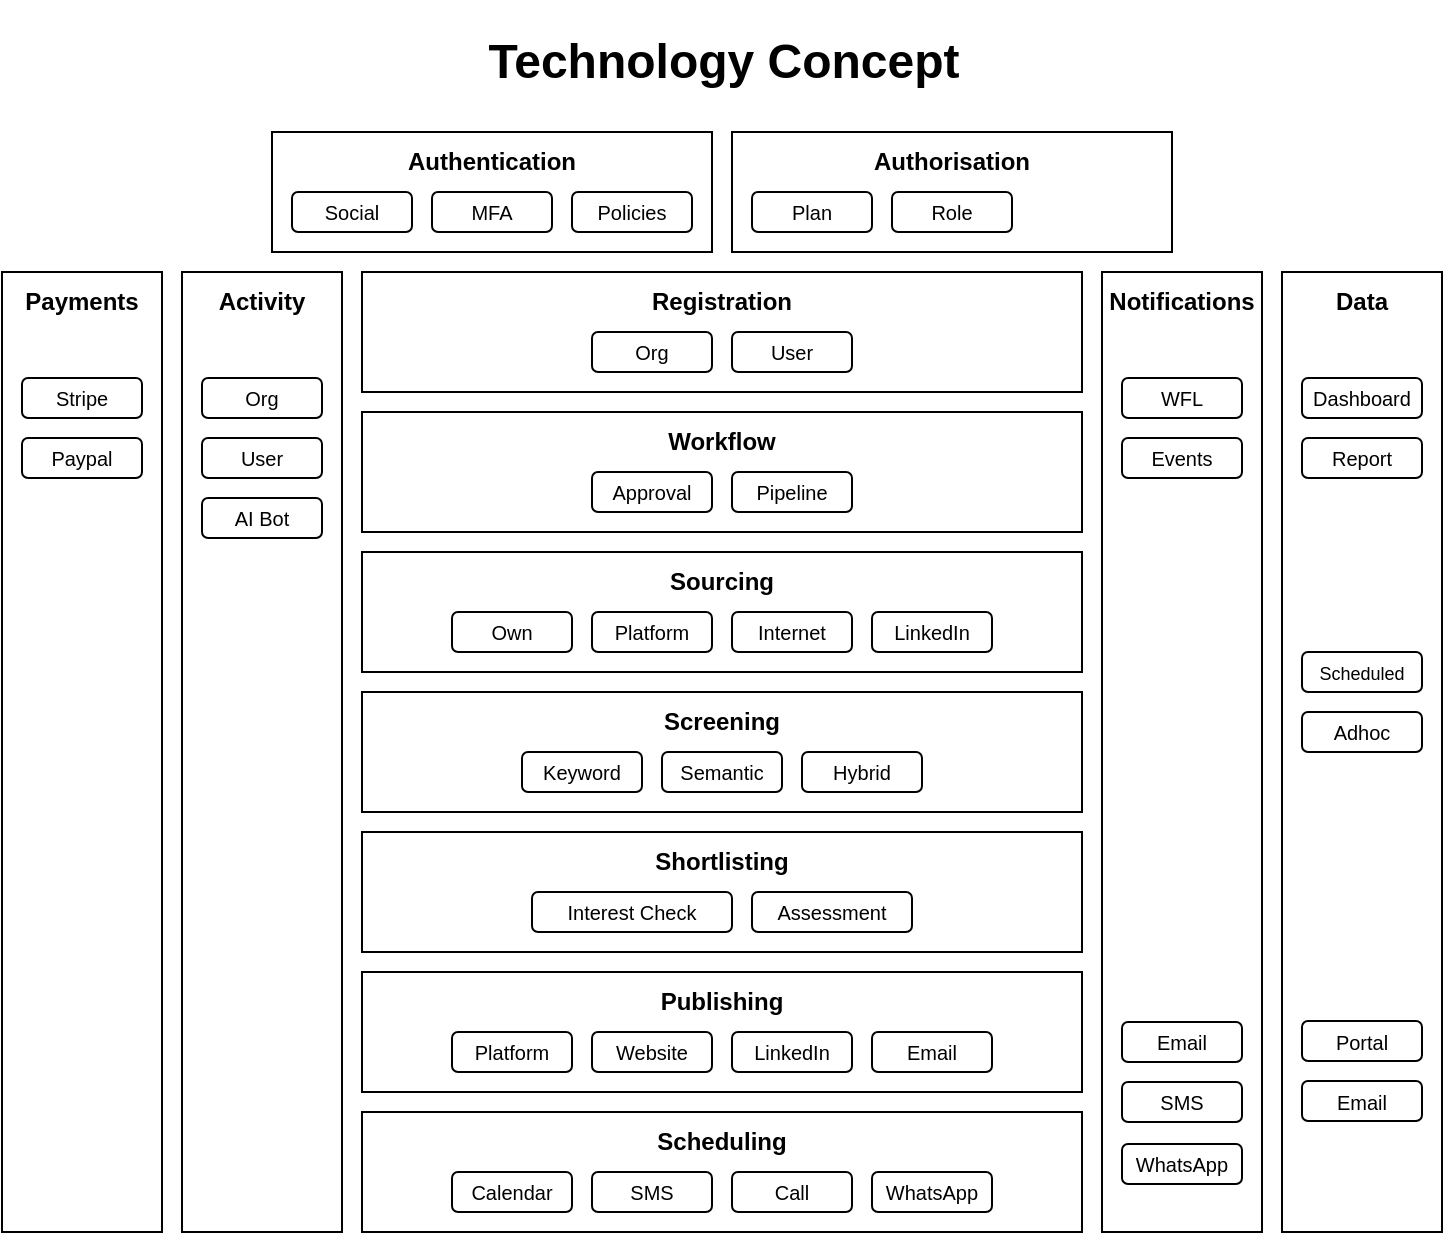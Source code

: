 <mxfile>
    <diagram id="me39RAnqOAw9CXkMB7NL" name="Page-1">
        <mxGraphModel dx="1563" dy="907" grid="1" gridSize="10" guides="1" tooltips="1" connect="1" arrows="1" fold="1" page="1" pageScale="1" pageWidth="827" pageHeight="1169" math="0" shadow="0">
            <root>
                <mxCell id="0"/>
                <mxCell id="1" parent="0"/>
                <mxCell id="8" value="" style="rounded=0;whiteSpace=wrap;html=1;" vertex="1" parent="1">
                    <mxGeometry x="234" y="190" width="360" height="60" as="geometry"/>
                </mxCell>
                <mxCell id="4" value="&lt;font style=&quot;font-size: 10px;&quot;&gt;Org&lt;/font&gt;" style="rounded=1;whiteSpace=wrap;html=1;" vertex="1" parent="1">
                    <mxGeometry x="349" y="220" width="60" height="20" as="geometry"/>
                </mxCell>
                <mxCell id="5" value="&lt;font style=&quot;font-size: 10px;&quot;&gt;User&lt;/font&gt;" style="rounded=1;whiteSpace=wrap;html=1;" vertex="1" parent="1">
                    <mxGeometry x="419" y="220" width="60" height="20" as="geometry"/>
                </mxCell>
                <mxCell id="10" value="&lt;b&gt;Registration&lt;/b&gt;" style="text;strokeColor=none;align=center;fillColor=none;html=1;verticalAlign=middle;whiteSpace=wrap;rounded=0;" vertex="1" parent="1">
                    <mxGeometry x="384" y="190" width="60" height="30" as="geometry"/>
                </mxCell>
                <mxCell id="12" value="" style="rounded=0;whiteSpace=wrap;html=1;" vertex="1" parent="1">
                    <mxGeometry x="234" y="260" width="360" height="60" as="geometry"/>
                </mxCell>
                <mxCell id="13" value="&lt;font style=&quot;font-size: 10px;&quot;&gt;Approval&lt;/font&gt;" style="rounded=1;whiteSpace=wrap;html=1;" vertex="1" parent="1">
                    <mxGeometry x="349" y="290" width="60" height="20" as="geometry"/>
                </mxCell>
                <mxCell id="14" value="&lt;font style=&quot;font-size: 10px;&quot;&gt;Pipeline&lt;/font&gt;" style="rounded=1;whiteSpace=wrap;html=1;" vertex="1" parent="1">
                    <mxGeometry x="419" y="290" width="60" height="20" as="geometry"/>
                </mxCell>
                <mxCell id="15" value="&lt;b&gt;Workflow&lt;/b&gt;" style="text;strokeColor=none;align=center;fillColor=none;html=1;verticalAlign=middle;whiteSpace=wrap;rounded=0;" vertex="1" parent="1">
                    <mxGeometry x="384" y="260" width="60" height="30" as="geometry"/>
                </mxCell>
                <mxCell id="21" value="" style="rounded=0;whiteSpace=wrap;html=1;" vertex="1" parent="1">
                    <mxGeometry x="234" y="330" width="360" height="60" as="geometry"/>
                </mxCell>
                <mxCell id="22" value="&lt;font style=&quot;font-size: 10px;&quot;&gt;Own&lt;/font&gt;" style="rounded=1;whiteSpace=wrap;html=1;" vertex="1" parent="1">
                    <mxGeometry x="279" y="360" width="60" height="20" as="geometry"/>
                </mxCell>
                <mxCell id="23" value="&lt;font style=&quot;font-size: 10px;&quot;&gt;Platform&lt;/font&gt;" style="rounded=1;whiteSpace=wrap;html=1;" vertex="1" parent="1">
                    <mxGeometry x="349" y="360" width="60" height="20" as="geometry"/>
                </mxCell>
                <mxCell id="24" value="&lt;b&gt;Sourcing&lt;/b&gt;" style="text;strokeColor=none;align=center;fillColor=none;html=1;verticalAlign=middle;whiteSpace=wrap;rounded=0;" vertex="1" parent="1">
                    <mxGeometry x="384" y="330" width="60" height="30" as="geometry"/>
                </mxCell>
                <mxCell id="25" value="&lt;font style=&quot;font-size: 10px;&quot;&gt;Internet&lt;/font&gt;" style="rounded=1;whiteSpace=wrap;html=1;" vertex="1" parent="1">
                    <mxGeometry x="419" y="360" width="60" height="20" as="geometry"/>
                </mxCell>
                <mxCell id="26" value="&lt;font style=&quot;font-size: 10px;&quot;&gt;LinkedIn&lt;/font&gt;" style="rounded=1;whiteSpace=wrap;html=1;" vertex="1" parent="1">
                    <mxGeometry x="489" y="360" width="60" height="20" as="geometry"/>
                </mxCell>
                <mxCell id="28" value="" style="rounded=0;whiteSpace=wrap;html=1;" vertex="1" parent="1">
                    <mxGeometry x="234" y="400" width="360" height="60" as="geometry"/>
                </mxCell>
                <mxCell id="29" value="&lt;font style=&quot;font-size: 10px;&quot;&gt;Keyword&lt;/font&gt;" style="rounded=1;whiteSpace=wrap;html=1;" vertex="1" parent="1">
                    <mxGeometry x="314" y="430" width="60" height="20" as="geometry"/>
                </mxCell>
                <mxCell id="30" value="&lt;font style=&quot;font-size: 10px;&quot;&gt;Semantic&lt;/font&gt;" style="rounded=1;whiteSpace=wrap;html=1;" vertex="1" parent="1">
                    <mxGeometry x="384" y="430" width="60" height="20" as="geometry"/>
                </mxCell>
                <mxCell id="31" value="&lt;b&gt;Screening&lt;/b&gt;" style="text;strokeColor=none;align=center;fillColor=none;html=1;verticalAlign=middle;whiteSpace=wrap;rounded=0;" vertex="1" parent="1">
                    <mxGeometry x="384" y="400" width="60" height="30" as="geometry"/>
                </mxCell>
                <mxCell id="32" value="&lt;font style=&quot;font-size: 10px;&quot;&gt;Hybrid&lt;/font&gt;" style="rounded=1;whiteSpace=wrap;html=1;" vertex="1" parent="1">
                    <mxGeometry x="454" y="430" width="60" height="20" as="geometry"/>
                </mxCell>
                <mxCell id="34" value="" style="rounded=0;whiteSpace=wrap;html=1;" vertex="1" parent="1">
                    <mxGeometry x="234" y="470" width="360" height="60" as="geometry"/>
                </mxCell>
                <mxCell id="35" value="&lt;font style=&quot;font-size: 10px;&quot;&gt;Interest Check&lt;/font&gt;" style="rounded=1;whiteSpace=wrap;html=1;" vertex="1" parent="1">
                    <mxGeometry x="319" y="500" width="100" height="20" as="geometry"/>
                </mxCell>
                <mxCell id="36" value="&lt;font style=&quot;font-size: 10px;&quot;&gt;Assessment&lt;/font&gt;" style="rounded=1;whiteSpace=wrap;html=1;" vertex="1" parent="1">
                    <mxGeometry x="429" y="500" width="80" height="20" as="geometry"/>
                </mxCell>
                <mxCell id="37" value="&lt;b&gt;Shortlisting&lt;/b&gt;" style="text;strokeColor=none;align=center;fillColor=none;html=1;verticalAlign=middle;whiteSpace=wrap;rounded=0;" vertex="1" parent="1">
                    <mxGeometry x="384" y="470" width="60" height="30" as="geometry"/>
                </mxCell>
                <mxCell id="39" value="" style="rounded=0;whiteSpace=wrap;html=1;" vertex="1" parent="1">
                    <mxGeometry x="234" y="540" width="360" height="60" as="geometry"/>
                </mxCell>
                <mxCell id="40" value="&lt;font style=&quot;font-size: 10px;&quot;&gt;Platform&lt;/font&gt;" style="rounded=1;whiteSpace=wrap;html=1;" vertex="1" parent="1">
                    <mxGeometry x="279" y="570" width="60" height="20" as="geometry"/>
                </mxCell>
                <mxCell id="41" value="&lt;font style=&quot;font-size: 10px;&quot;&gt;Website&lt;/font&gt;" style="rounded=1;whiteSpace=wrap;html=1;" vertex="1" parent="1">
                    <mxGeometry x="349" y="570" width="60" height="20" as="geometry"/>
                </mxCell>
                <mxCell id="42" value="&lt;b&gt;Publishing&lt;/b&gt;" style="text;strokeColor=none;align=center;fillColor=none;html=1;verticalAlign=middle;whiteSpace=wrap;rounded=0;" vertex="1" parent="1">
                    <mxGeometry x="384" y="540" width="60" height="30" as="geometry"/>
                </mxCell>
                <mxCell id="43" value="&lt;font style=&quot;font-size: 10px;&quot;&gt;LinkedIn&lt;/font&gt;" style="rounded=1;whiteSpace=wrap;html=1;" vertex="1" parent="1">
                    <mxGeometry x="419" y="570" width="60" height="20" as="geometry"/>
                </mxCell>
                <mxCell id="44" value="&lt;font style=&quot;font-size: 10px;&quot;&gt;Email&lt;/font&gt;" style="rounded=1;whiteSpace=wrap;html=1;" vertex="1" parent="1">
                    <mxGeometry x="489" y="570" width="60" height="20" as="geometry"/>
                </mxCell>
                <mxCell id="46" value="" style="rounded=0;whiteSpace=wrap;html=1;" vertex="1" parent="1">
                    <mxGeometry x="234" y="610" width="360" height="60" as="geometry"/>
                </mxCell>
                <mxCell id="47" value="&lt;font style=&quot;font-size: 10px;&quot;&gt;Calendar&lt;/font&gt;" style="rounded=1;whiteSpace=wrap;html=1;" vertex="1" parent="1">
                    <mxGeometry x="279" y="640" width="60" height="20" as="geometry"/>
                </mxCell>
                <mxCell id="48" value="&lt;font style=&quot;font-size: 10px;&quot;&gt;SMS&lt;/font&gt;" style="rounded=1;whiteSpace=wrap;html=1;" vertex="1" parent="1">
                    <mxGeometry x="349" y="640" width="60" height="20" as="geometry"/>
                </mxCell>
                <mxCell id="49" value="&lt;b&gt;Scheduling&lt;/b&gt;" style="text;strokeColor=none;align=center;fillColor=none;html=1;verticalAlign=middle;whiteSpace=wrap;rounded=0;" vertex="1" parent="1">
                    <mxGeometry x="384" y="610" width="60" height="30" as="geometry"/>
                </mxCell>
                <mxCell id="50" value="&lt;font style=&quot;font-size: 10px;&quot;&gt;Call&lt;/font&gt;" style="rounded=1;whiteSpace=wrap;html=1;" vertex="1" parent="1">
                    <mxGeometry x="419" y="640" width="60" height="20" as="geometry"/>
                </mxCell>
                <mxCell id="51" value="&lt;font style=&quot;font-size: 10px;&quot;&gt;WhatsApp&lt;/font&gt;" style="rounded=1;whiteSpace=wrap;html=1;" vertex="1" parent="1">
                    <mxGeometry x="489" y="640" width="60" height="20" as="geometry"/>
                </mxCell>
                <mxCell id="52" value="" style="rounded=0;whiteSpace=wrap;html=1;" vertex="1" parent="1">
                    <mxGeometry x="189" y="120" width="220" height="60" as="geometry"/>
                </mxCell>
                <mxCell id="53" value="&lt;font style=&quot;font-size: 10px;&quot;&gt;Social&lt;/font&gt;" style="rounded=1;whiteSpace=wrap;html=1;" vertex="1" parent="1">
                    <mxGeometry x="199" y="150" width="60" height="20" as="geometry"/>
                </mxCell>
                <mxCell id="54" value="&lt;font style=&quot;font-size: 10px;&quot;&gt;MFA&lt;/font&gt;" style="rounded=1;whiteSpace=wrap;html=1;" vertex="1" parent="1">
                    <mxGeometry x="269" y="150" width="60" height="20" as="geometry"/>
                </mxCell>
                <mxCell id="55" value="&lt;b&gt;Authentication&lt;/b&gt;" style="text;strokeColor=none;align=center;fillColor=none;html=1;verticalAlign=middle;whiteSpace=wrap;rounded=0;" vertex="1" parent="1">
                    <mxGeometry x="269" y="120" width="60" height="30" as="geometry"/>
                </mxCell>
                <mxCell id="56" value="&lt;font style=&quot;font-size: 10px;&quot;&gt;Policies&lt;/font&gt;" style="rounded=1;whiteSpace=wrap;html=1;" vertex="1" parent="1">
                    <mxGeometry x="339" y="150" width="60" height="20" as="geometry"/>
                </mxCell>
                <mxCell id="57" value="" style="rounded=0;whiteSpace=wrap;html=1;" vertex="1" parent="1">
                    <mxGeometry x="419" y="120" width="220" height="60" as="geometry"/>
                </mxCell>
                <mxCell id="58" value="&lt;font style=&quot;font-size: 10px;&quot;&gt;Plan&lt;/font&gt;" style="rounded=1;whiteSpace=wrap;html=1;" vertex="1" parent="1">
                    <mxGeometry x="429" y="150" width="60" height="20" as="geometry"/>
                </mxCell>
                <mxCell id="59" value="&lt;font style=&quot;font-size: 10px;&quot;&gt;Role&lt;/font&gt;" style="rounded=1;whiteSpace=wrap;html=1;" vertex="1" parent="1">
                    <mxGeometry x="499" y="150" width="60" height="20" as="geometry"/>
                </mxCell>
                <mxCell id="60" value="&lt;b&gt;Authorisation&lt;/b&gt;" style="text;strokeColor=none;align=center;fillColor=none;html=1;verticalAlign=middle;whiteSpace=wrap;rounded=0;" vertex="1" parent="1">
                    <mxGeometry x="499" y="120" width="60" height="30" as="geometry"/>
                </mxCell>
                <mxCell id="63" value="" style="rounded=0;whiteSpace=wrap;html=1;" vertex="1" parent="1">
                    <mxGeometry x="604" y="190" width="80" height="480" as="geometry"/>
                </mxCell>
                <mxCell id="64" value="&lt;b&gt;Notifications&lt;/b&gt;" style="text;strokeColor=none;align=center;fillColor=none;html=1;verticalAlign=middle;whiteSpace=wrap;rounded=0;" vertex="1" parent="1">
                    <mxGeometry x="614" y="190" width="60" height="30" as="geometry"/>
                </mxCell>
                <mxCell id="65" value="&lt;font style=&quot;font-size: 10px;&quot;&gt;WFL&lt;/font&gt;" style="rounded=1;whiteSpace=wrap;html=1;" vertex="1" parent="1">
                    <mxGeometry x="614" y="243" width="60" height="20" as="geometry"/>
                </mxCell>
                <mxCell id="66" value="&lt;font style=&quot;font-size: 10px;&quot;&gt;Events&lt;/font&gt;" style="rounded=1;whiteSpace=wrap;html=1;" vertex="1" parent="1">
                    <mxGeometry x="614" y="273" width="60" height="20" as="geometry"/>
                </mxCell>
                <mxCell id="67" value="&lt;font style=&quot;font-size: 10px;&quot;&gt;Email&lt;/font&gt;" style="rounded=1;whiteSpace=wrap;html=1;" vertex="1" parent="1">
                    <mxGeometry x="614" y="565" width="60" height="20" as="geometry"/>
                </mxCell>
                <mxCell id="68" value="&lt;font style=&quot;font-size: 10px;&quot;&gt;SMS&lt;/font&gt;" style="rounded=1;whiteSpace=wrap;html=1;" vertex="1" parent="1">
                    <mxGeometry x="614" y="595" width="60" height="20" as="geometry"/>
                </mxCell>
                <mxCell id="69" value="&lt;font style=&quot;font-size: 10px;&quot;&gt;WhatsApp&lt;/font&gt;" style="rounded=1;whiteSpace=wrap;html=1;" vertex="1" parent="1">
                    <mxGeometry x="614" y="626" width="60" height="20" as="geometry"/>
                </mxCell>
                <mxCell id="70" value="" style="rounded=0;whiteSpace=wrap;html=1;" vertex="1" parent="1">
                    <mxGeometry x="694" y="190" width="80" height="480" as="geometry"/>
                </mxCell>
                <mxCell id="71" value="&lt;b&gt;Data&lt;/b&gt;" style="text;strokeColor=none;align=center;fillColor=none;html=1;verticalAlign=middle;whiteSpace=wrap;rounded=0;" vertex="1" parent="1">
                    <mxGeometry x="704" y="190" width="60" height="30" as="geometry"/>
                </mxCell>
                <mxCell id="72" value="&lt;font style=&quot;font-size: 10px;&quot;&gt;Dashboard&lt;/font&gt;" style="rounded=1;whiteSpace=wrap;html=1;" vertex="1" parent="1">
                    <mxGeometry x="704" y="243" width="60" height="20" as="geometry"/>
                </mxCell>
                <mxCell id="73" value="&lt;font style=&quot;font-size: 10px;&quot;&gt;Report&lt;/font&gt;" style="rounded=1;whiteSpace=wrap;html=1;" vertex="1" parent="1">
                    <mxGeometry x="704" y="273" width="60" height="20" as="geometry"/>
                </mxCell>
                <mxCell id="74" value="&lt;font style=&quot;font-size: 10px;&quot;&gt;Portal&lt;/font&gt;" style="rounded=1;whiteSpace=wrap;html=1;" vertex="1" parent="1">
                    <mxGeometry x="704" y="564.5" width="60" height="20" as="geometry"/>
                </mxCell>
                <mxCell id="75" value="&lt;font style=&quot;font-size: 10px;&quot;&gt;Email&lt;/font&gt;" style="rounded=1;whiteSpace=wrap;html=1;" vertex="1" parent="1">
                    <mxGeometry x="704" y="594.5" width="60" height="20" as="geometry"/>
                </mxCell>
                <mxCell id="76" value="&lt;font style=&quot;font-size: 9px;&quot;&gt;Scheduled&lt;/font&gt;" style="rounded=1;whiteSpace=wrap;html=1;" vertex="1" parent="1">
                    <mxGeometry x="704" y="380" width="60" height="20" as="geometry"/>
                </mxCell>
                <mxCell id="77" value="&lt;font style=&quot;font-size: 10px;&quot;&gt;Adhoc&lt;/font&gt;" style="rounded=1;whiteSpace=wrap;html=1;" vertex="1" parent="1">
                    <mxGeometry x="704" y="410" width="60" height="20" as="geometry"/>
                </mxCell>
                <mxCell id="78" value="" style="rounded=0;whiteSpace=wrap;html=1;" vertex="1" parent="1">
                    <mxGeometry x="144" y="190" width="80" height="480" as="geometry"/>
                </mxCell>
                <mxCell id="79" value="&lt;b&gt;Activity&lt;/b&gt;" style="text;strokeColor=none;align=center;fillColor=none;html=1;verticalAlign=middle;whiteSpace=wrap;rounded=0;" vertex="1" parent="1">
                    <mxGeometry x="154" y="190" width="60" height="30" as="geometry"/>
                </mxCell>
                <mxCell id="80" value="&lt;font style=&quot;font-size: 10px;&quot;&gt;Org&lt;/font&gt;" style="rounded=1;whiteSpace=wrap;html=1;" vertex="1" parent="1">
                    <mxGeometry x="154" y="243" width="60" height="20" as="geometry"/>
                </mxCell>
                <mxCell id="81" value="&lt;font style=&quot;font-size: 10px;&quot;&gt;User&lt;/font&gt;" style="rounded=1;whiteSpace=wrap;html=1;" vertex="1" parent="1">
                    <mxGeometry x="154" y="273" width="60" height="20" as="geometry"/>
                </mxCell>
                <mxCell id="82" value="&lt;font style=&quot;font-size: 10px;&quot;&gt;AI Bot&lt;/font&gt;" style="rounded=1;whiteSpace=wrap;html=1;" vertex="1" parent="1">
                    <mxGeometry x="154" y="303" width="60" height="20" as="geometry"/>
                </mxCell>
                <mxCell id="83" value="" style="rounded=0;whiteSpace=wrap;html=1;" vertex="1" parent="1">
                    <mxGeometry x="54" y="190" width="80" height="480" as="geometry"/>
                </mxCell>
                <mxCell id="84" value="&lt;b&gt;Payments&lt;/b&gt;" style="text;strokeColor=none;align=center;fillColor=none;html=1;verticalAlign=middle;whiteSpace=wrap;rounded=0;" vertex="1" parent="1">
                    <mxGeometry x="64" y="190" width="60" height="30" as="geometry"/>
                </mxCell>
                <mxCell id="85" value="&lt;font style=&quot;font-size: 10px;&quot;&gt;Stripe&lt;/font&gt;" style="rounded=1;whiteSpace=wrap;html=1;" vertex="1" parent="1">
                    <mxGeometry x="64" y="243" width="60" height="20" as="geometry"/>
                </mxCell>
                <mxCell id="86" value="&lt;font style=&quot;font-size: 10px;&quot;&gt;Paypal&lt;/font&gt;" style="rounded=1;whiteSpace=wrap;html=1;" vertex="1" parent="1">
                    <mxGeometry x="64" y="273" width="60" height="20" as="geometry"/>
                </mxCell>
                <mxCell id="90" value="&lt;h1&gt;&lt;b&gt;Technology Concept&lt;/b&gt;&lt;/h1&gt;" style="text;strokeColor=none;align=center;fillColor=none;html=1;verticalAlign=middle;whiteSpace=wrap;rounded=0;" vertex="1" parent="1">
                    <mxGeometry x="160" y="70" width="510" height="30" as="geometry"/>
                </mxCell>
            </root>
        </mxGraphModel>
    </diagram>
</mxfile>